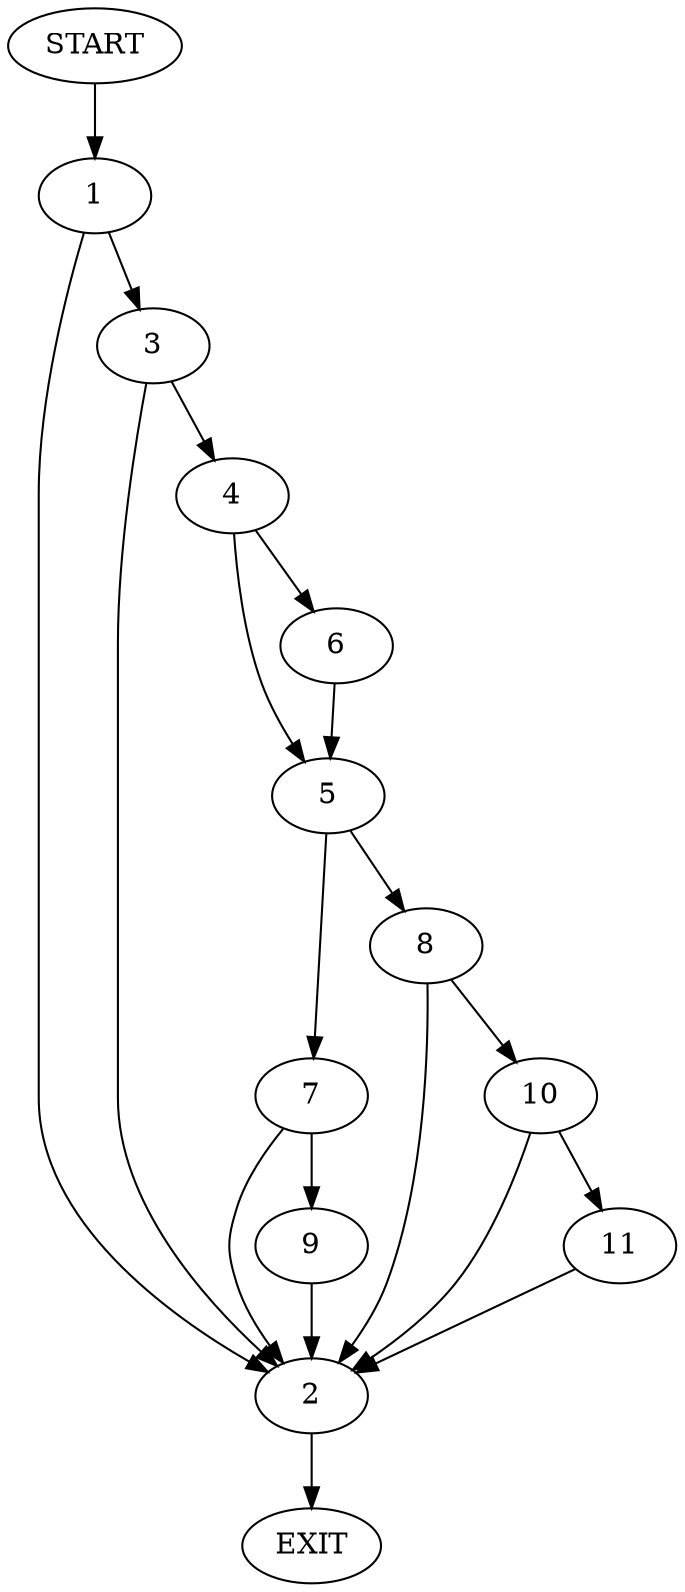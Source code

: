 digraph {
0 [label="START"]
12 [label="EXIT"]
0 -> 1
1 -> 2
1 -> 3
3 -> 4
3 -> 2
2 -> 12
4 -> 5
4 -> 6
5 -> 7
5 -> 8
6 -> 5
7 -> 9
7 -> 2
8 -> 2
8 -> 10
9 -> 2
10 -> 11
10 -> 2
11 -> 2
}
